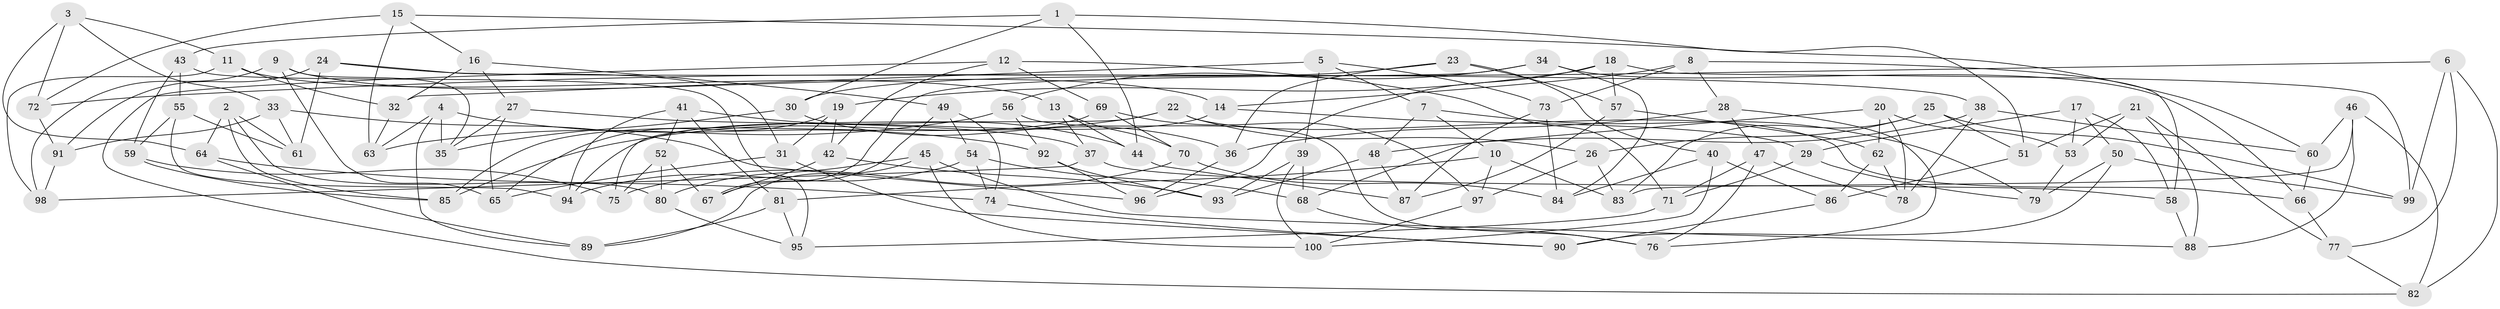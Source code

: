 // Generated by graph-tools (version 1.1) at 2025/39/02/21/25 10:39:01]
// undirected, 100 vertices, 200 edges
graph export_dot {
graph [start="1"]
  node [color=gray90,style=filled];
  1;
  2;
  3;
  4;
  5;
  6;
  7;
  8;
  9;
  10;
  11;
  12;
  13;
  14;
  15;
  16;
  17;
  18;
  19;
  20;
  21;
  22;
  23;
  24;
  25;
  26;
  27;
  28;
  29;
  30;
  31;
  32;
  33;
  34;
  35;
  36;
  37;
  38;
  39;
  40;
  41;
  42;
  43;
  44;
  45;
  46;
  47;
  48;
  49;
  50;
  51;
  52;
  53;
  54;
  55;
  56;
  57;
  58;
  59;
  60;
  61;
  62;
  63;
  64;
  65;
  66;
  67;
  68;
  69;
  70;
  71;
  72;
  73;
  74;
  75;
  76;
  77;
  78;
  79;
  80;
  81;
  82;
  83;
  84;
  85;
  86;
  87;
  88;
  89;
  90;
  91;
  92;
  93;
  94;
  95;
  96;
  97;
  98;
  99;
  100;
  1 -- 43;
  1 -- 30;
  1 -- 44;
  1 -- 51;
  2 -- 64;
  2 -- 85;
  2 -- 61;
  2 -- 80;
  3 -- 11;
  3 -- 33;
  3 -- 72;
  3 -- 64;
  4 -- 35;
  4 -- 89;
  4 -- 63;
  4 -- 92;
  5 -- 39;
  5 -- 7;
  5 -- 32;
  5 -- 73;
  6 -- 77;
  6 -- 99;
  6 -- 72;
  6 -- 82;
  7 -- 10;
  7 -- 48;
  7 -- 79;
  8 -- 73;
  8 -- 58;
  8 -- 28;
  8 -- 14;
  9 -- 35;
  9 -- 65;
  9 -- 98;
  9 -- 14;
  10 -- 83;
  10 -- 81;
  10 -- 97;
  11 -- 32;
  11 -- 98;
  11 -- 13;
  12 -- 71;
  12 -- 69;
  12 -- 42;
  12 -- 82;
  13 -- 37;
  13 -- 44;
  13 -- 70;
  14 -- 29;
  14 -- 94;
  15 -- 16;
  15 -- 72;
  15 -- 63;
  15 -- 60;
  16 -- 27;
  16 -- 32;
  16 -- 49;
  17 -- 29;
  17 -- 53;
  17 -- 58;
  17 -- 50;
  18 -- 96;
  18 -- 19;
  18 -- 57;
  18 -- 99;
  19 -- 65;
  19 -- 42;
  19 -- 31;
  20 -- 78;
  20 -- 62;
  20 -- 68;
  20 -- 53;
  21 -- 88;
  21 -- 51;
  21 -- 53;
  21 -- 77;
  22 -- 26;
  22 -- 85;
  22 -- 66;
  22 -- 75;
  23 -- 40;
  23 -- 36;
  23 -- 57;
  23 -- 30;
  24 -- 91;
  24 -- 31;
  24 -- 61;
  24 -- 38;
  25 -- 26;
  25 -- 99;
  25 -- 51;
  25 -- 83;
  26 -- 83;
  26 -- 97;
  27 -- 35;
  27 -- 65;
  27 -- 37;
  28 -- 47;
  28 -- 76;
  28 -- 36;
  29 -- 79;
  29 -- 71;
  30 -- 36;
  30 -- 35;
  31 -- 65;
  31 -- 90;
  32 -- 63;
  33 -- 96;
  33 -- 61;
  33 -- 91;
  34 -- 56;
  34 -- 84;
  34 -- 67;
  34 -- 66;
  36 -- 96;
  37 -- 58;
  37 -- 98;
  38 -- 60;
  38 -- 78;
  38 -- 48;
  39 -- 68;
  39 -- 93;
  39 -- 100;
  40 -- 100;
  40 -- 84;
  40 -- 86;
  41 -- 52;
  41 -- 44;
  41 -- 94;
  41 -- 81;
  42 -- 93;
  42 -- 67;
  43 -- 55;
  43 -- 95;
  43 -- 59;
  44 -- 87;
  45 -- 89;
  45 -- 80;
  45 -- 100;
  45 -- 88;
  46 -- 83;
  46 -- 82;
  46 -- 60;
  46 -- 88;
  47 -- 78;
  47 -- 76;
  47 -- 71;
  48 -- 93;
  48 -- 87;
  49 -- 67;
  49 -- 54;
  49 -- 74;
  50 -- 99;
  50 -- 90;
  50 -- 79;
  51 -- 86;
  52 -- 67;
  52 -- 80;
  52 -- 75;
  53 -- 79;
  54 -- 74;
  54 -- 68;
  54 -- 94;
  55 -- 94;
  55 -- 61;
  55 -- 59;
  56 -- 63;
  56 -- 76;
  56 -- 92;
  57 -- 87;
  57 -- 62;
  58 -- 88;
  59 -- 75;
  59 -- 85;
  60 -- 66;
  62 -- 78;
  62 -- 86;
  64 -- 89;
  64 -- 74;
  66 -- 77;
  68 -- 76;
  69 -- 97;
  69 -- 85;
  69 -- 70;
  70 -- 75;
  70 -- 84;
  71 -- 95;
  72 -- 91;
  73 -- 87;
  73 -- 84;
  74 -- 90;
  77 -- 82;
  80 -- 95;
  81 -- 89;
  81 -- 95;
  86 -- 90;
  91 -- 98;
  92 -- 93;
  92 -- 96;
  97 -- 100;
}
